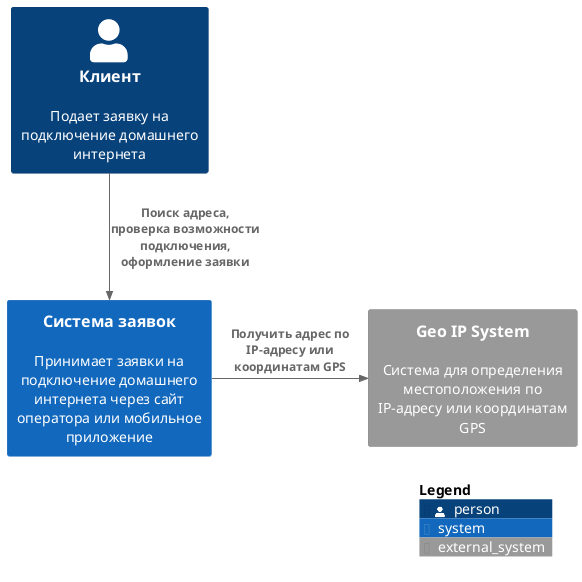 @startuml Context
!include <C4/C4_Context>

Person(personAlias, "Клиент", "Подает заявку на подключение домашнего интернета")
System(systemAlias, "Система заявок", "Принимает заявки на подключение домашнего интернета через сайт оператора или мобильное приложение")
System_Ext(geoIpSystemAlias, "Geo IP System", "Система для определения местоположения по IP-адресу или координатам GPS")

Rel(personAlias, systemAlias, "Поиск адреса, проверка возможности подключения, оформление заявки")
Rel_Right(systemAlias, geoIpSystemAlias, "Получить адрес по IP-адресу или координатам GPS")
SHOW_LEGEND()
@enduml
